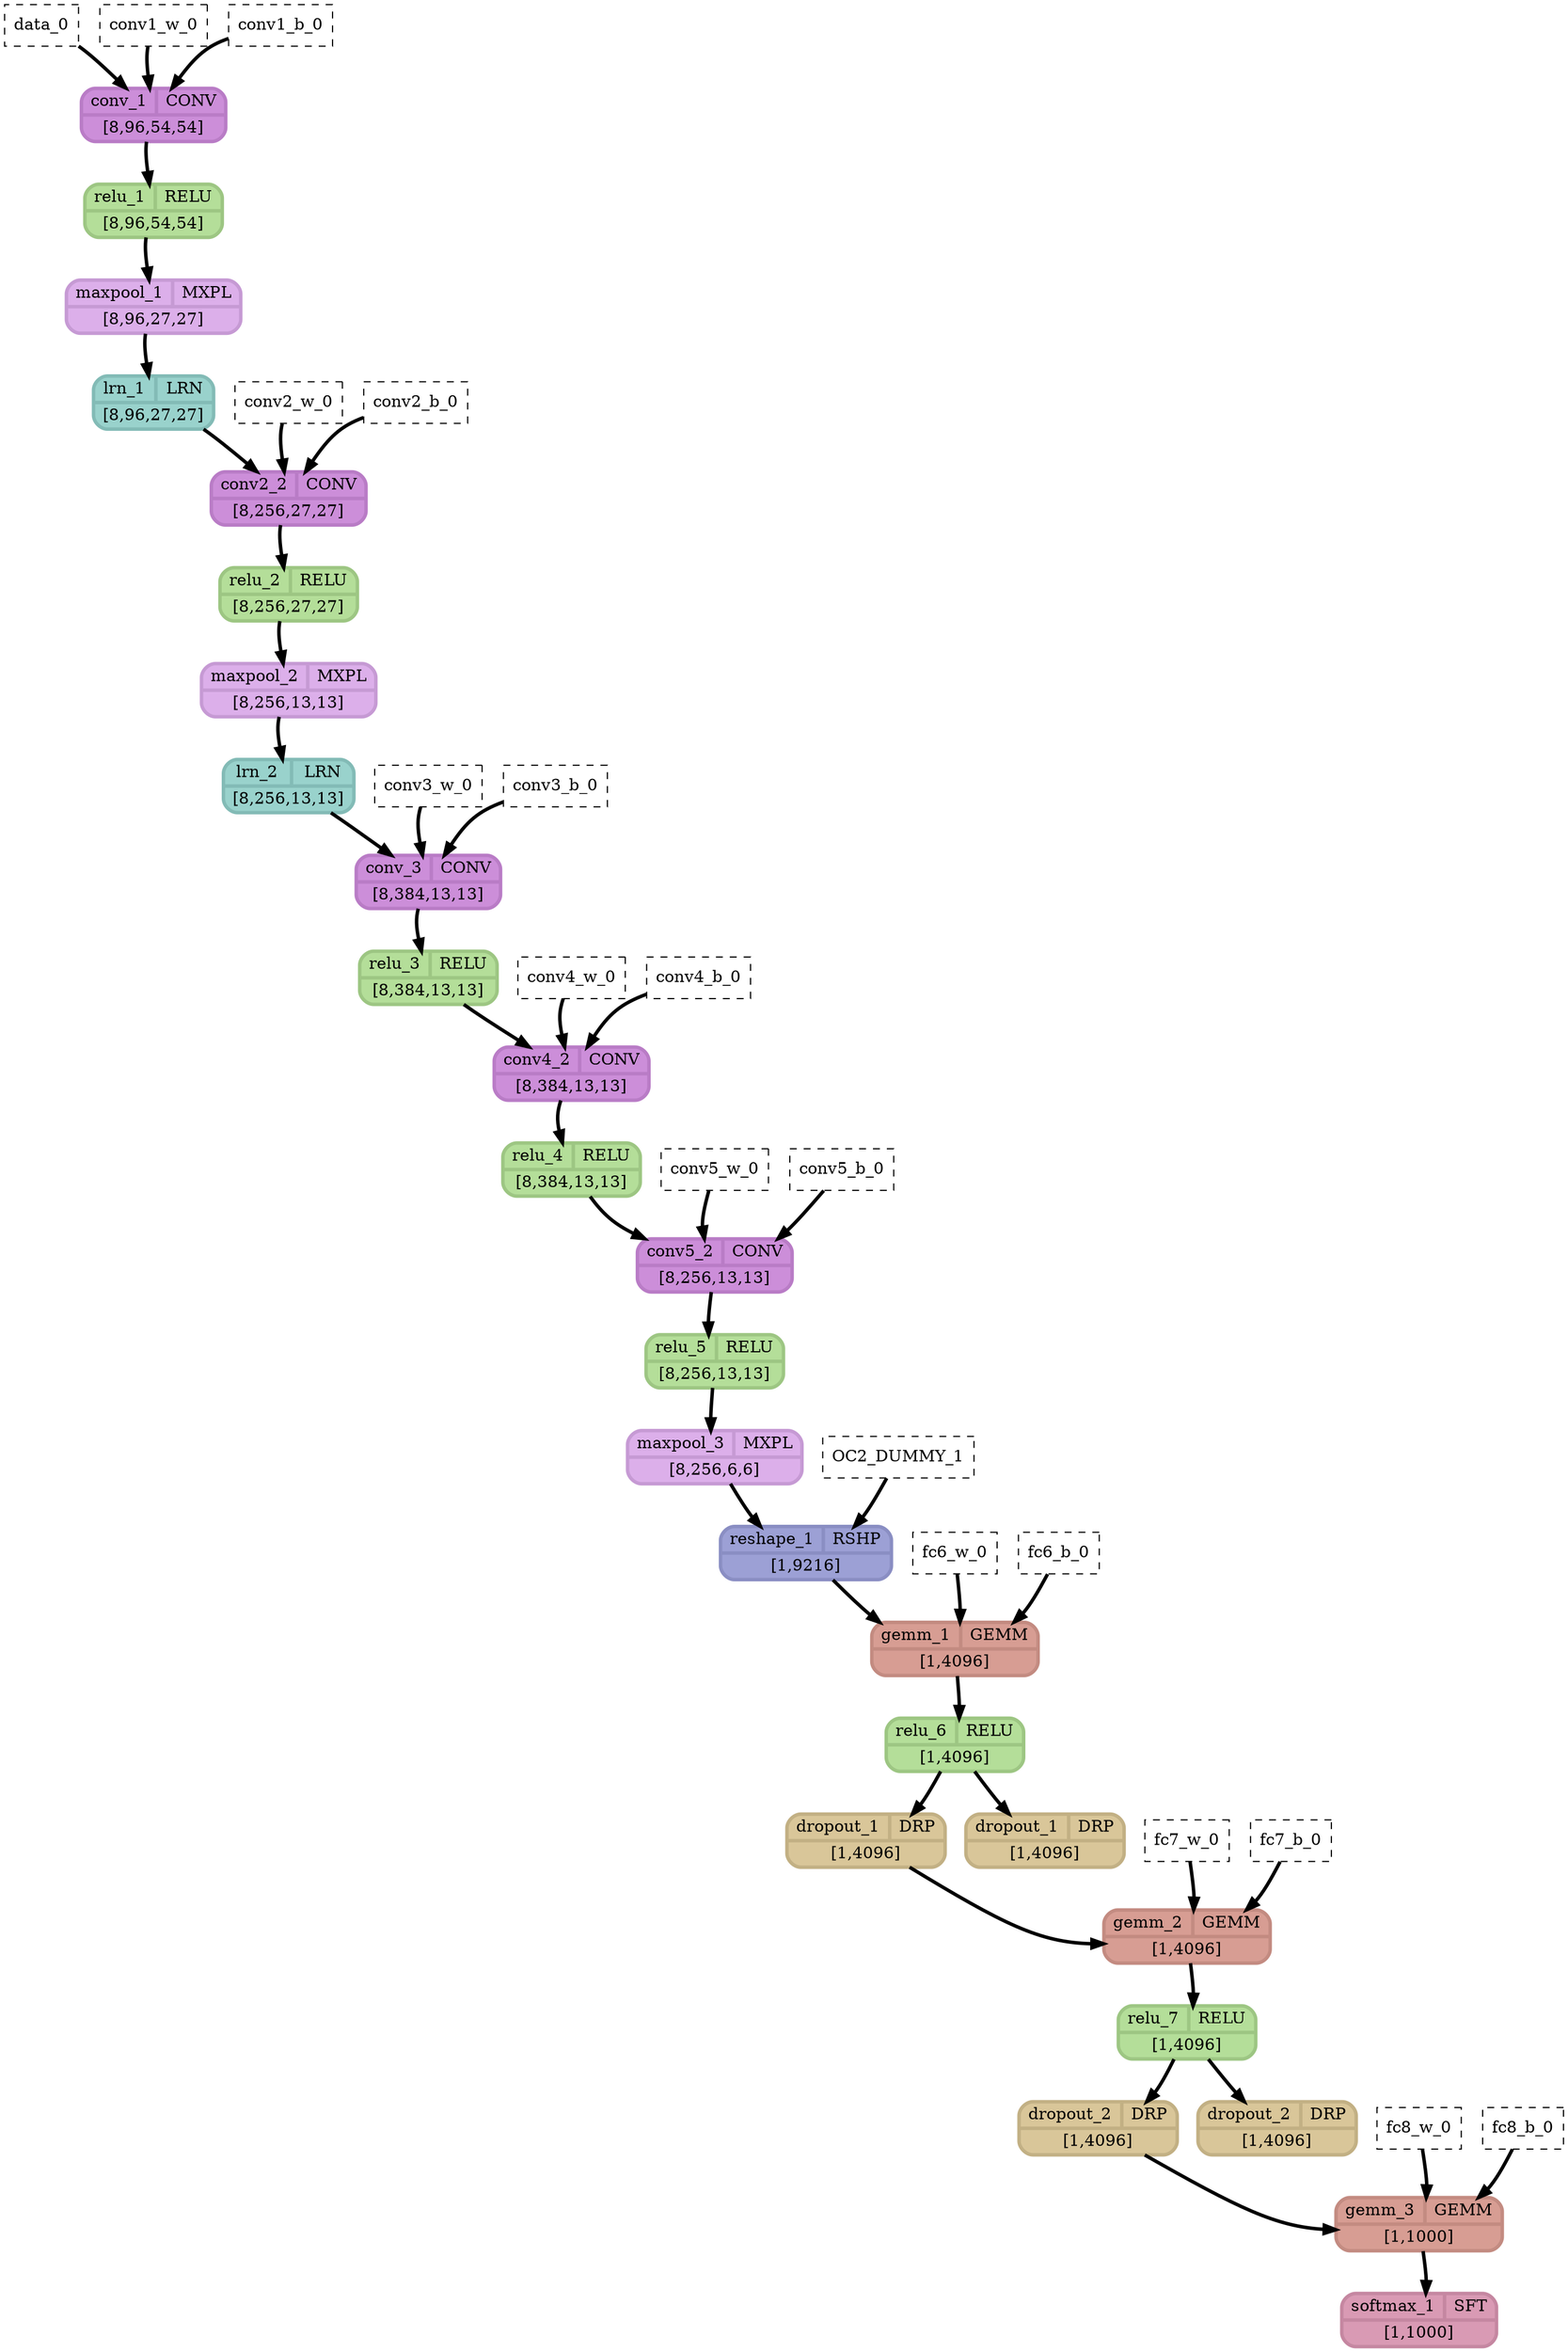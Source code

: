 strict digraph {
  graph [
    rankdir="TB"
    overlap=prism
    overlap_shrink=true
    splines=curved
  ];
  node [
    shape=Mrecord
  ];
  edge [
    penwidth=3
  ];

  // Node definitions.
  "data_0" [
    id=0
    name="data_0"
    type=constant_input
    label="data_0"
    inputs=""
    outputs=""
    shape=box
    style="filled,dashed"
    fillcolor="white"
  ];
  "conv1_w_0" [
    id=1
    name="conv1_w_0"
    type=constant_input
    label="conv1_w_0"
    inputs=""
    outputs=""
    shape=box
    style="filled,dashed"
    fillcolor="white"
  ];
  "conv1_b_0" [
    id=2
    name="conv1_b_0"
    type=constant_input
    label="conv1_b_0"
    inputs=""
    outputs=""
    shape=box
    style="filled,dashed"
    fillcolor="white"
  ];
  "conv1_1" [
    id=3
    name="conv1_1"
    type=Conv
    label="{ {conv_1  | CONV} | [8,96,54,54] }"
    inputs="data_0;conv1_w_0;conv1_b_0"
    outputs="conv1_1"
    penwidth=3
    style=filled
    color="#b97cc6"
    fontcolor="#000000"
    fillcolor="#cc8ed9"
  ];
  "conv1_2" [
    id=4
    name="conv1_2"
    type=Relu
    label="{ {relu_1  | RELU} | [8,96,54,54] }"
    inputs="conv1_1"
    outputs="conv1_2"
    penwidth=3
    style=filled
    color="#9dc683"
    fontcolor="#000000"
    fillcolor="#b4de99"
  ];
  "pool1_1" [
    id=5
    name="pool1_1"
    type=MaxPool
    label="{ {maxpool_1  | MXPL} | [8,96,27,27] }"
    inputs="conv1_2"
    outputs="pool1_1"
    penwidth=3
    style=filled
    color="#c69ad4"
    fontcolor="#000000"
    fillcolor="#dcafea"
  ];
  "norm1_1" [
    id=6
    name="norm1_1"
    type=LRN
    label="{ {lrn_1  | LRN} | [8,96,27,27] }"
    inputs="pool1_1"
    outputs="norm1_1"
    penwidth=3
    style=filled
    color="#83bbb6"
    fontcolor="#000000"
    fillcolor="#99d2cc"
  ];
  "conv2_w_0" [
    id=7
    name="conv2_w_0"
    type=constant_input
    label="conv2_w_0"
    inputs=""
    outputs=""
    shape=box
    style="filled,dashed"
    fillcolor="white"
  ];
  "conv2_b_0" [
    id=8
    name="conv2_b_0"
    type=constant_input
    label="conv2_b_0"
    inputs=""
    outputs=""
    shape=box
    style="filled,dashed"
    fillcolor="white"
  ];
  "conv2_1" [
    id=9
    name="conv2_1"
    type=Conv
    label="{ {conv2_2  | CONV} | [8,256,27,27] }"
    inputs="norm1_1;conv2_w_0;conv2_b_0"
    outputs="conv2_1"
    penwidth=3
    style=filled
    color="#b97cc6"
    fontcolor="#000000"
    fillcolor="#cc8ed9"
  ];
  "conv2_2" [
    id=10
    name="conv2_2"
    type=Relu
    label="{ {relu_2  | RELU} | [8,256,27,27] }"
    inputs="conv2_1"
    outputs="conv2_2"
    penwidth=3
    style=filled
    color="#9dc683"
    fontcolor="#000000"
    fillcolor="#b4de99"
  ];
  "pool2_1" [
    id=11
    name="pool2_1"
    type=MaxPool
    label="{ {maxpool_2  | MXPL} | [8,256,13,13] }"
    inputs="conv2_2"
    outputs="pool2_1"
    penwidth=3
    style=filled
    color="#c69ad4"
    fontcolor="#000000"
    fillcolor="#dcafea"
  ];
  "norm2_1" [
    id=12
    name="norm2_1"
    type=LRN
    label="{ {lrn_2  | LRN} | [8,256,13,13] }"
    inputs="pool2_1"
    outputs="norm2_1"
    penwidth=3
    style=filled
    color="#83bbb6"
    fontcolor="#000000"
    fillcolor="#99d2cc"
  ];
  "conv3_w_0" [
    id=13
    name="conv3_w_0"
    type=constant_input
    label="conv3_w_0"
    inputs=""
    outputs=""
    shape=box
    style="filled,dashed"
    fillcolor="white"
  ];
  "conv3_b_0" [
    id=14
    name="conv3_b_0"
    type=constant_input
    label="conv3_b_0"
    inputs=""
    outputs=""
    shape=box
    style="filled,dashed"
    fillcolor="white"
  ];
  "conv3_1" [
    id=15
    name="conv3_1"
    type=Conv
    label="{ {conv_3  | CONV} | [8,384,13,13] }"
    inputs="norm2_1;conv3_w_0;conv3_b_0"
    outputs="conv3_1"
    penwidth=3
    style=filled
    color="#b97cc6"
    fontcolor="#000000"
    fillcolor="#cc8ed9"
  ];
  "conv3_2" [
    id=16
    name="conv3_2"
    type=Relu
    label="{ {relu_3  | RELU} | [8,384,13,13] }"
    inputs="conv3_1"
    outputs="conv3_2"
    penwidth=3
    style=filled
    color="#9dc683"
    fontcolor="#000000"
    fillcolor="#b4de99"
  ];
  "conv4_w_0" [
    id=17
    name="conv4_w_0"
    type=constant_input
    label="conv4_w_0"
    inputs=""
    outputs=""
    shape=box
    style="filled,dashed"
    fillcolor="white"
  ];
  "conv4_b_0" [
    id=18
    name="conv4_b_0"
    type=constant_input
    label="conv4_b_0"
    inputs=""
    outputs=""
    shape=box
    style="filled,dashed"
    fillcolor="white"
  ];
  "conv4_1" [
    id=19
    name="conv4_1"
    type=Conv
    label="{ {conv4_2  | CONV} | [8,384,13,13] }"
    inputs="conv3_2;conv4_w_0;conv4_b_0"
    outputs="conv4_1"
    penwidth=3
    style=filled
    color="#b97cc6"
    fontcolor="#000000"
    fillcolor="#cc8ed9"
  ];
  "conv4_2" [
    id=20
    name="conv4_2"
    type=Relu
    label="{ {relu_4  | RELU} | [8,384,13,13] }"
    inputs="conv4_1"
    outputs="conv4_2"
    penwidth=3
    style=filled
    color="#9dc683"
    fontcolor="#000000"
    fillcolor="#b4de99"
  ];
  "conv5_w_0" [
    id=21
    name="conv5_w_0"
    type=constant_input
    label="conv5_w_0"
    inputs=""
    outputs=""
    shape=box
    style="filled,dashed"
    fillcolor="white"
  ];
  "conv5_b_0" [
    id=22
    name="conv5_b_0"
    type=constant_input
    label="conv5_b_0"
    inputs=""
    outputs=""
    shape=box
    style="filled,dashed"
    fillcolor="white"
  ];
  "conv5_1" [
    id=23
    name="conv5_1"
    type=Conv
    label="{ {conv5_2  | CONV} | [8,256,13,13] }"
    inputs="conv4_2;conv5_w_0;conv5_b_0"
    outputs="conv5_1"
    penwidth=3
    style=filled
    color="#b97cc6"
    fontcolor="#000000"
    fillcolor="#cc8ed9"
  ];
  "conv5_2" [
    id=24
    name="conv5_2"
    type=Relu
    label="{ {relu_5  | RELU} | [8,256,13,13] }"
    inputs="conv5_1"
    outputs="conv5_2"
    penwidth=3
    style=filled
    color="#9dc683"
    fontcolor="#000000"
    fillcolor="#b4de99"
  ];
  "pool5_1" [
    id=25
    name="pool5_1"
    type=MaxPool
    label="{ {maxpool_3  | MXPL} | [8,256,6,6] }"
    inputs="conv5_2"
    outputs="pool5_1"
    penwidth=3
    style=filled
    color="#c69ad4"
    fontcolor="#000000"
    fillcolor="#dcafea"
  ];
  "OC2_DUMMY_1" [
    id=26
    name="OC2_DUMMY_1"
    type=constant_input
    label="OC2_DUMMY_1"
    inputs=""
    outputs=""
    shape=box
    style="filled,dashed"
    fillcolor="white"
  ];
  "OC2_DUMMY_0" [
    id=27
    name="OC2_DUMMY_0"
    type=Reshape
    label="{ {reshape_1  | RSHP} | [1,9216] }"
    inputs="pool5_1;OC2_DUMMY_1"
    outputs="OC2_DUMMY_0"
    penwidth=3
    style=filled
    color="#8a8ec3"
    fontcolor="#000000"
    fillcolor="#9ca0d5"
  ];
  "fc6_w_0" [
    id=28
    name="fc6_w_0"
    type=constant_input
    label="fc6_w_0"
    inputs=""
    outputs=""
    shape=box
    style="filled,dashed"
    fillcolor="white"
  ];
  "fc6_b_0" [
    id=29
    name="fc6_b_0"
    type=constant_input
    label="fc6_b_0"
    inputs=""
    outputs=""
    shape=box
    style="filled,dashed"
    fillcolor="white"
  ];
  "fc6_1" [
    id=30
    name="fc6_1"
    type=Gemm
    label="{ {gemm_1  | GEMM} | [1,4096] }"
    inputs="OC2_DUMMY_0;fc6_w_0;fc6_b_0"
    outputs="fc6_1"
    penwidth=3
    style=filled
    color="#c38b81"
    fontcolor="#000000"
    fillcolor="#d79d93"
  ];
  "fc6_2" [
    id=31
    name="fc6_2"
    type=Relu
    label="{ {relu_6  | RELU} | [1,4096] }"
    inputs="fc6_1"
    outputs="fc6_2"
    penwidth=3
    style=filled
    color="#9dc683"
    fontcolor="#000000"
    fillcolor="#b4de99"
  ];
  "fc6_3" [
    id=32
    name="fc6_3"
    type=Dropout
    label="{ {dropout_1  | DRP} | [1,4096] }"
    inputs="fc6_2"
    outputs="fc6_3;_fc6_mask_1"
    penwidth=3
    style=filled
    color="#c2b084"
    fontcolor="#000000"
    fillcolor="#d9c699"
  ];
  "_fc6_mask_1" [
    id=33
    name="_fc6_mask_1"
    type=Dropout
    label="{ {dropout_1  | DRP} | [1,4096] }"
    inputs="fc6_2"
    outputs="fc6_3;_fc6_mask_1"
    penwidth=3
    style=filled
    color="#c2b084"
    fontcolor="#000000"
    fillcolor="#d9c699"
  ];
  "fc7_w_0" [
    id=34
    name="fc7_w_0"
    type=constant_input
    label="fc7_w_0"
    inputs=""
    outputs=""
    shape=box
    style="filled,dashed"
    fillcolor="white"
  ];
  "fc7_b_0" [
    id=35
    name="fc7_b_0"
    type=constant_input
    label="fc7_b_0"
    inputs=""
    outputs=""
    shape=box
    style="filled,dashed"
    fillcolor="white"
  ];
  "fc7_1" [
    id=36
    name="fc7_1"
    type=Gemm
    label="{ {gemm_2  | GEMM} | [1,4096] }"
    inputs="fc6_3;fc7_w_0;fc7_b_0"
    outputs="fc7_1"
    penwidth=3
    style=filled
    color="#c38b81"
    fontcolor="#000000"
    fillcolor="#d79d93"
  ];
  "fc7_2" [
    id=37
    name="fc7_2"
    type=Relu
    label="{ {relu_7  | RELU} | [1,4096] }"
    inputs="fc7_1"
    outputs="fc7_2"
    penwidth=3
    style=filled
    color="#9dc683"
    fontcolor="#000000"
    fillcolor="#b4de99"
  ];
  "fc7_3" [
    id=38
    name="fc7_3"
    type=Dropout
    label="{ {dropout_2  | DRP} | [1,4096] }"
    inputs="fc7_2"
    outputs="fc7_3;_fc7_mask_1"
    penwidth=3
    style=filled
    color="#c2b084"
    fontcolor="#000000"
    fillcolor="#d9c699"
  ];
  "_fc7_mask_1" [
    id=39
    name="_fc7_mask_1"
    type=Dropout
    label="{ {dropout_2  | DRP} | [1,4096] }"
    inputs="fc7_2"
    outputs="fc7_3;_fc7_mask_1"
    penwidth=3
    style=filled
    color="#c2b084"
    fontcolor="#000000"
    fillcolor="#d9c699"
  ];
  "fc8_w_0" [
    id=40
    name="fc8_w_0"
    type=constant_input
    label="fc8_w_0"
    inputs=""
    outputs=""
    shape=box
    style="filled,dashed"
    fillcolor="white"
  ];
  "fc8_b_0" [
    id=41
    name="fc8_b_0"
    type=constant_input
    label="fc8_b_0"
    inputs=""
    outputs=""
    shape=box
    style="filled,dashed"
    fillcolor="white"
  ];
  "fc8_1" [
    id=42
    name="fc8_1"
    type=Gemm
    label="{ {gemm_3  | GEMM} | [1,1000] }"
    inputs="fc7_3;fc8_w_0;fc8_b_0"
    outputs="fc8_1"
    penwidth=3
    style=filled
    color="#c38b81"
    fontcolor="#000000"
    fillcolor="#d79d93"
  ];
  "prob_1" [
    id=43
    name="prob_1"
    type=Softmax
    label="{ {softmax_1  | SFT} | [1,1000] }"
    inputs="fc8_1"
    outputs="prob_1"
    penwidth=3
    style=filled
    color="#c587a1"
    fontcolor="#000000"
    fillcolor="#d99ab4"
  ];

  // Edge definitions.
  "data_0" -> "conv1_1";
  "conv1_w_0" -> "conv1_1";
  "conv1_b_0" -> "conv1_1";
  "conv1_1" -> "conv1_2";
  "conv1_2" -> "pool1_1";
  "pool1_1" -> "norm1_1";
  "norm1_1" -> "conv2_1";
  "conv2_w_0" -> "conv2_1";
  "conv2_b_0" -> "conv2_1";
  "conv2_1" -> "conv2_2";
  "conv2_2" -> "pool2_1";
  "pool2_1" -> "norm2_1";
  "norm2_1" -> "conv3_1";
  "conv3_w_0" -> "conv3_1";
  "conv3_b_0" -> "conv3_1";
  "conv3_1" -> "conv3_2";
  "conv3_2" -> "conv4_1";
  "conv4_w_0" -> "conv4_1";
  "conv4_b_0" -> "conv4_1";
  "conv4_1" -> "conv4_2";
  "conv4_2" -> "conv5_1";
  "conv5_w_0" -> "conv5_1";
  "conv5_b_0" -> "conv5_1";
  "conv5_1" -> "conv5_2";
  "conv5_2" -> "pool5_1";
  "pool5_1" -> "OC2_DUMMY_0";
  "OC2_DUMMY_1" -> "OC2_DUMMY_0";
  "OC2_DUMMY_0" -> "fc6_1";
  "fc6_w_0" -> "fc6_1";
  "fc6_b_0" -> "fc6_1";
  "fc6_1" -> "fc6_2";
  "fc6_2" -> "fc6_3";
  "fc6_2" -> "_fc6_mask_1";
  "fc6_3" -> "fc7_1";
  "fc7_w_0" -> "fc7_1";
  "fc7_b_0" -> "fc7_1";
  "fc7_1" -> "fc7_2";
  "fc7_2" -> "fc7_3";
  "fc7_2" -> "_fc7_mask_1";
  "fc7_3" -> "fc8_1";
  "fc8_w_0" -> "fc8_1";
  "fc8_b_0" -> "fc8_1";
  "fc8_1" -> "prob_1";
}